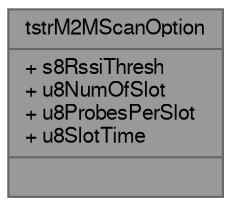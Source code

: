 digraph "tstrM2MScanOption"
{
 // LATEX_PDF_SIZE
  bgcolor="transparent";
  edge [fontname=FreeSans,fontsize=10,labelfontname=FreeSans,labelfontsize=10];
  node [fontname=FreeSans,fontsize=10,shape=box,height=0.2,width=0.4];
  Node1 [shape=record,label="{tstrM2MScanOption\n|+ s8RssiThresh\l+ u8NumOfSlot\l+ u8ProbesPerSlot\l+ u8SlotTime\l|}",height=0.2,width=0.4,color="gray40", fillcolor="grey60", style="filled", fontcolor="black",tooltip="This struct contains the configuration options for Wi-Fi scan."];
}

